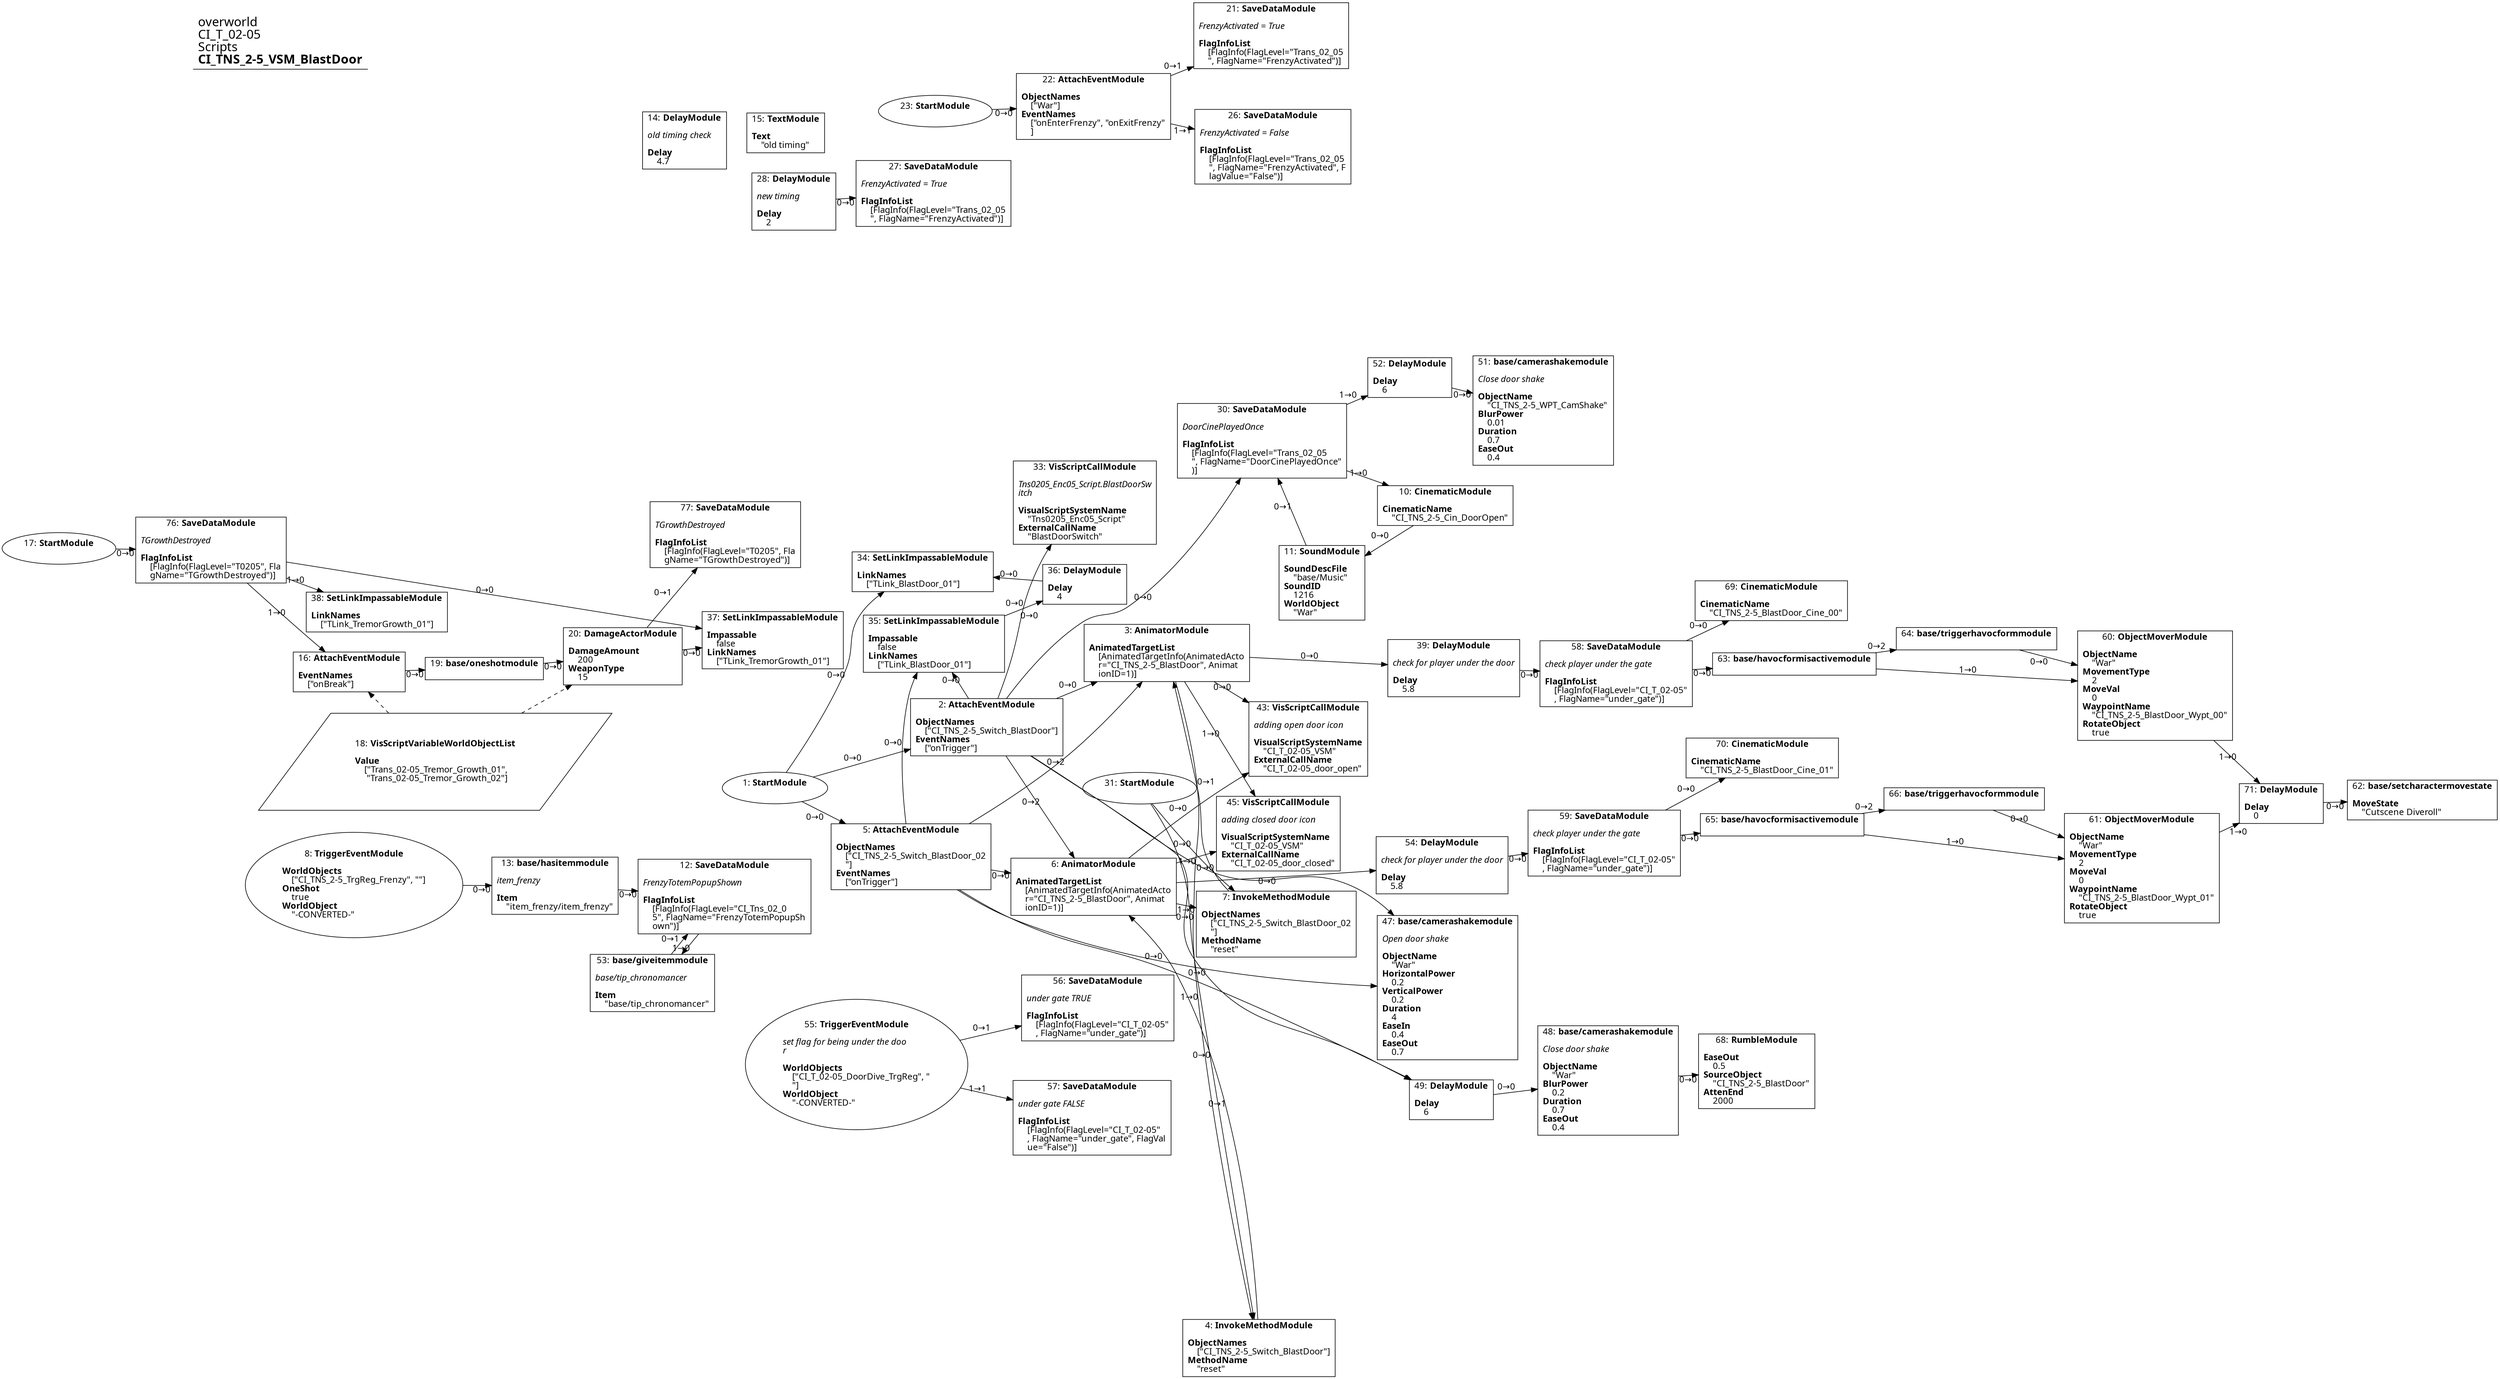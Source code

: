 digraph {
    layout = fdp;
    overlap = prism;
    sep = "+16";
    splines = spline;

    node [ shape = box ];

    graph [ fontname = "Segoe UI" ];
    node [ fontname = "Segoe UI" ];
    edge [ fontname = "Segoe UI" ];

    1 [ label = <1: <b>StartModule</b><br/><br/>> ];
    1 [ shape = oval ]
    1 [ pos = "0.194,-0.19100001!" ];
    1 -> 2 [ label = "0→0" ];
    1 -> 5 [ label = "0→0" ];
    1 -> 34 [ label = "0→0" ];

    2 [ label = <2: <b>AttachEventModule</b><br/><br/><b>ObjectNames</b><br align="left"/>    [&quot;CI_TNS_2-5_Switch_BlastDoor&quot;]<br align="left"/><b>EventNames</b><br align="left"/>    [&quot;onTrigger&quot;]<br align="left"/>> ];
    2 [ pos = "0.44300002,-0.055000003!" ];
    2 -> 3 [ label = "0→0" ];
    2 -> 6 [ label = "0→2" ];
    2 -> 30 [ label = "0→0" ];
    2 -> 33 [ label = "0→0" ];
    2 -> 35 [ label = "0→0" ];
    2 -> 47 [ label = "0→0" ];
    2 -> 49 [ label = "0→0" ];

    3 [ label = <3: <b>AnimatorModule</b><br/><br/><b>AnimatedTargetList</b><br align="left"/>    [AnimatedTargetInfo(AnimatedActo<br align="left"/>    r=&quot;CI_TNS_2-5_BlastDoor&quot;, Animat<br align="left"/>    ionID=1)]<br align="left"/>> ];
    3 [ pos = "0.75500005,-0.055000003!" ];
    3 -> 4 [ label = "1→0" ];
    3 -> 43 [ label = "0→0" ];
    3 -> 45 [ label = "1→0" ];
    3 -> 39 [ label = "0→0" ];

    4 [ label = <4: <b>InvokeMethodModule</b><br/><br/><b>ObjectNames</b><br align="left"/>    [&quot;CI_TNS_2-5_Switch_BlastDoor&quot;]<br align="left"/><b>MethodName</b><br align="left"/>    &quot;reset&quot;<br align="left"/>> ];
    4 -> 6 [ label = "0→1" ];

    5 [ label = <5: <b>AttachEventModule</b><br/><br/><b>ObjectNames</b><br align="left"/>    [&quot;CI_TNS_2-5_Switch_BlastDoor_02<br align="left"/>    &quot;]<br align="left"/><b>EventNames</b><br align="left"/>    [&quot;onTrigger&quot;]<br align="left"/>> ];
    5 [ pos = "0.44300002,-0.328!" ];
    5 -> 6 [ label = "0→0" ];
    5 -> 3 [ label = "0→2" ];
    5 -> 35 [ label = "0→0" ];
    5 -> 47 [ label = "0→0" ];
    5 -> 49 [ label = "0→0" ];

    6 [ label = <6: <b>AnimatorModule</b><br/><br/><b>AnimatedTargetList</b><br align="left"/>    [AnimatedTargetInfo(AnimatedActo<br align="left"/>    r=&quot;CI_TNS_2-5_BlastDoor&quot;, Animat<br align="left"/>    ionID=1)]<br align="left"/>> ];
    6 [ pos = "0.75000006,-0.328!" ];
    6 -> 7 [ label = "1→0" ];
    6 -> 45 [ label = "1→0" ];
    6 -> 43 [ label = "0→0" ];
    6 -> 54 [ label = "0→0" ];

    7 [ label = <7: <b>InvokeMethodModule</b><br/><br/><b>ObjectNames</b><br align="left"/>    [&quot;CI_TNS_2-5_Switch_BlastDoor_02<br align="left"/>    &quot;]<br align="left"/><b>MethodName</b><br align="left"/>    &quot;reset&quot;<br align="left"/>> ];
    7 [ pos = "1.019,-0.351!" ];
    7 -> 3 [ label = "0→1" ];

    8 [ label = <8: <b>TriggerEventModule</b><br/><br/><b>WorldObjects</b><br align="left"/>    [&quot;CI_TNS_2-5_TrgReg_Frenzy&quot;, &quot;&quot;]<br align="left"/><b>OneShot</b><br align="left"/>    true<br align="left"/><b>WorldObject</b><br align="left"/>    &quot;-CONVERTED-&quot;<br align="left"/>> ];
    8 [ shape = oval ]
    8 [ pos = "-0.657,-0.29900002!" ];
    8 -> 13 [ label = "0→0" ];

    10 [ label = <10: <b>CinematicModule</b><br/><br/><b>CinematicName</b><br align="left"/>    &quot;CI_TNS_2-5_Cin_DoorOpen&quot;<br align="left"/>> ];
    10 [ pos = "1.1040001,0.286!" ];
    10 -> 11 [ label = "0→0" ];

    11 [ label = <11: <b>SoundModule</b><br/><br/><b>SoundDescFile</b><br align="left"/>    &quot;base/Music&quot;<br align="left"/><b>SoundID</b><br align="left"/>    1216<br align="left"/><b>WorldObject</b><br align="left"/>    &quot;War&quot;<br align="left"/>> ];
    11 [ pos = "1.0170001,0.13700001!" ];
    11 -> 30 [ label = "0→1" ];

    12 [ label = <12: <b>SaveDataModule</b><br/><br/><i>FrenzyTotemPopupShown<br align="left"/></i><br align="left"/><b>FlagInfoList</b><br align="left"/>    [FlagInfo(FlagLevel=&quot;CI_Tns_02_0<br align="left"/>    5&quot;, FlagName=&quot;FrenzyTotemPopupSh<br align="left"/>    own&quot;)]<br align="left"/>> ];
    12 [ pos = "-0.224,-0.29900002!" ];
    12 -> 53 [ label = "1→0" ];

    13 [ label = <13: <b>base/hasitemmodule</b><br/><br/><i>item_frenzy<br align="left"/></i><br align="left"/><b>Item</b><br align="left"/>    &quot;item_frenzy/item_frenzy&quot;<br align="left"/>> ];
    13 [ pos = "-0.418,-0.29900002!" ];
    13 -> 12 [ label = "0→0" ];

    14 [ label = <14: <b>DelayModule</b><br/><br/><i>old timing check<br align="left"/></i><br align="left"/><b>Delay</b><br align="left"/>    4.7<br align="left"/>> ];
    14 [ pos = "-0.223,1.3330001!" ];

    15 [ label = <15: <b>TextModule</b><br/><br/><b>Text</b><br align="left"/>    &quot;old timing&quot;<br align="left"/>> ];
    15 [ pos = "-0.083000004,1.3330001!" ];

    16 [ label = <16: <b>AttachEventModule</b><br/><br/><b>EventNames</b><br align="left"/>    [&quot;onBreak&quot;]<br align="left"/>> ];
    16 [ pos = "-0.56200004,0.045!" ];
    16 -> 19 [ label = "0→0" ];
    18 -> 16 [ style = dashed ];

    17 [ label = <17: <b>StartModule</b><br/><br/>> ];
    17 [ shape = oval ]
    17 [ pos = "-1.052,0.17!" ];
    17 -> 76 [ label = "0→0" ];

    18 [ label = <18: <b>VisScriptVariableWorldObjectList</b><br/><br/><b>Value</b><br align="left"/>    [&quot;Trans_02-05_Tremor_Growth_01&quot;,<br align="left"/>     &quot;Trans_02-05_Tremor_Growth_02&quot;]<br align="left"/>> ];
    18 [ shape = parallelogram ]
    18 [ pos = "-0.48700002,-0.113000005!" ];

    19 [ label = <19: <b>base/oneshotmodule</b><br/><br/>> ];
    19 [ pos = "-0.38900003,0.045!" ];
    19 -> 20 [ label = "0→0" ];

    20 [ label = <20: <b>DamageActorModule</b><br/><br/><b>DamageAmount</b><br align="left"/>    200<br align="left"/><b>WeaponType</b><br align="left"/>    15<br align="left"/>> ];
    20 [ pos = "-0.24000001,0.045!" ];
    20 -> 37 [ label = "0→0" ];
    20 -> 77 [ label = "0→1" ];
    18 -> 20 [ style = dashed ];

    21 [ label = <21: <b>SaveDataModule</b><br/><br/><i>FrenzyActivated = True<br align="left"/></i><br align="left"/><b>FlagInfoList</b><br align="left"/>    [FlagInfo(FlagLevel=&quot;Trans_02_05<br align="left"/>    &quot;, FlagName=&quot;FrenzyActivated&quot;)]<br align="left"/>> ];
    21 [ pos = "0.58000004,1.508!" ];

    22 [ label = <22: <b>AttachEventModule</b><br/><br/><b>ObjectNames</b><br align="left"/>    [&quot;War&quot;]<br align="left"/><b>EventNames</b><br align="left"/>    [&quot;onEnterFrenzy&quot;, &quot;onExitFrenzy&quot;<br align="left"/>    ]<br align="left"/>> ];
    22 [ pos = "0.317,1.416!" ];
    22 -> 21 [ label = "0→1" ];
    22 -> 26 [ label = "1→1" ];

    23 [ label = <23: <b>StartModule</b><br/><br/>> ];
    23 [ shape = oval ]
    23 [ pos = "0.13900001,1.416!" ];
    23 -> 22 [ label = "0→0" ];

    26 [ label = <26: <b>SaveDataModule</b><br/><br/><i>FrenzyActivated = False<br align="left"/></i><br align="left"/><b>FlagInfoList</b><br align="left"/>    [FlagInfo(FlagLevel=&quot;Trans_02_05<br align="left"/>    &quot;, FlagName=&quot;FrenzyActivated&quot;, F<br align="left"/>    lagValue=&quot;False&quot;)]<br align="left"/>> ];
    26 [ pos = "0.58100003,1.3570001!" ];

    27 [ label = <27: <b>SaveDataModule</b><br/><br/><i>FrenzyActivated = True<br align="left"/></i><br align="left"/><b>FlagInfoList</b><br align="left"/>    [FlagInfo(FlagLevel=&quot;Trans_02_05<br align="left"/>    &quot;, FlagName=&quot;FrenzyActivated&quot;)]<br align="left"/>> ];
    27 [ pos = "0.091000006,1.2520001!" ];

    28 [ label = <28: <b>DelayModule</b><br/><br/><i>new timing<br align="left"/></i><br align="left"/><b>Delay</b><br align="left"/>    2<br align="left"/>> ];
    28 [ pos = "-0.071,1.2520001!" ];
    28 -> 27 [ label = "0→0" ];

    30 [ label = <30: <b>SaveDataModule</b><br/><br/><i>DoorCinePlayedOnce<br align="left"/></i><br align="left"/><b>FlagInfoList</b><br align="left"/>    [FlagInfo(FlagLevel=&quot;Trans_02_05<br align="left"/>    &quot;, FlagName=&quot;DoorCinePlayedOnce&quot;<br align="left"/>    )]<br align="left"/>> ];
    30 [ pos = "0.89000005,0.30900002!" ];
    30 -> 10 [ label = "1→0" ];
    30 -> 52 [ label = "1→0" ];

    31 [ label = <31: <b>StartModule</b><br/><br/>> ];
    31 [ shape = oval ]
    31 [ pos = "0.739,-0.21400002!" ];
    31 -> 4 [ label = "0→0" ];
    31 -> 7 [ label = "0→0" ];

    33 [ label = <33: <b>VisScriptCallModule</b><br/><br/><i>Tns0205_Enc05_Script.BlastDoorSw<br align="left"/>itch<br align="left"/></i><br align="left"/><b>VisualScriptSystemName</b><br align="left"/>    &quot;Tns0205_Enc05_Script&quot;<br align="left"/><b>ExternalCallName</b><br align="left"/>    &quot;BlastDoorSwitch&quot;<br align="left"/>> ];
    33 [ pos = "0.61,0.20500001!" ];

    34 [ label = <34: <b>SetLinkImpassableModule</b><br/><br/><b>LinkNames</b><br align="left"/>    [&quot;TLink_BlastDoor_01&quot;]<br align="left"/>> ];
    34 [ pos = "0.32000002,0.104!" ];

    35 [ label = <35: <b>SetLinkImpassableModule</b><br/><br/><b>Impassable</b><br align="left"/>    false<br align="left"/><b>LinkNames</b><br align="left"/>    [&quot;TLink_BlastDoor_01&quot;]<br align="left"/>> ];
    35 [ pos = "0.347,0.031000001!" ];
    35 -> 36 [ label = "0→0" ];

    36 [ label = <36: <b>DelayModule</b><br/><br/><b>Delay</b><br align="left"/>    4<br align="left"/>> ];
    36 [ pos = "0.62600005,0.091000006!" ];
    36 -> 34 [ label = "0→0" ];

    37 [ label = <37: <b>SetLinkImpassableModule</b><br/><br/><b>Impassable</b><br align="left"/>    false<br align="left"/><b>LinkNames</b><br align="left"/>    [&quot;TLink_TremorGrowth_01&quot;]<br align="left"/>> ];
    37 [ pos = "-0.038000003,0.044000003!" ];

    38 [ label = <38: <b>SetLinkImpassableModule</b><br/><br/><b>LinkNames</b><br align="left"/>    [&quot;TLink_TremorGrowth_01&quot;]<br align="left"/>> ];
    38 [ pos = "-0.62200004,0.14400001!" ];

    39 [ label = <39: <b>DelayModule</b><br/><br/><i>check for player under the door<br align="left"/></i><br align="left"/><b>Delay</b><br align="left"/>    5.8<br align="left"/>> ];
    39 [ pos = "1.2980001,-0.055000003!" ];
    39 -> 58 [ label = "0→0" ];

    43 [ label = <43: <b>VisScriptCallModule</b><br/><br/><i>adding open door icon<br align="left"/></i><br align="left"/><b>VisualScriptSystemName</b><br align="left"/>    &quot;CI_T_02-05_VSM&quot;<br align="left"/><b>ExternalCallName</b><br align="left"/>    &quot;CI_T_02-05_door_open&quot;<br align="left"/>> ];
    43 [ pos = "1.014,-0.16800001!" ];

    45 [ label = <45: <b>VisScriptCallModule</b><br/><br/><i>adding closed door icon<br align="left"/></i><br align="left"/><b>VisualScriptSystemName</b><br align="left"/>    &quot;CI_T_02-05_VSM&quot;<br align="left"/><b>ExternalCallName</b><br align="left"/>    &quot;CI_T_02-05_door_closed&quot;<br align="left"/>> ];
    45 [ pos = "1.014,-0.25100002!" ];

    47 [ label = <47: <b>base/camerashakemodule</b><br/><br/><i>Open door shake<br align="left"/></i><br align="left"/><b>ObjectName</b><br align="left"/>    &quot;War&quot;<br align="left"/><b>HorizontalPower</b><br align="left"/>    0.2<br align="left"/><b>VerticalPower</b><br align="left"/>    0.2<br align="left"/><b>Duration</b><br align="left"/>    4<br align="left"/><b>EaseIn</b><br align="left"/>    0.4<br align="left"/><b>EaseOut</b><br align="left"/>    0.7<br align="left"/>> ];
    47 [ pos = "1.3030001,-0.54800004!" ];

    48 [ label = <48: <b>base/camerashakemodule</b><br/><br/><i>Close door shake<br align="left"/></i><br align="left"/><b>ObjectName</b><br align="left"/>    &quot;War&quot;<br align="left"/><b>BlurPower</b><br align="left"/>    0.2<br align="left"/><b>Duration</b><br align="left"/>    0.7<br align="left"/><b>EaseOut</b><br align="left"/>    0.4<br align="left"/>> ];
    48 [ pos = "1.4890001,-0.643!" ];
    48 -> 68 [ label = "0→0" ];

    49 [ label = <49: <b>DelayModule</b><br/><br/><b>Delay</b><br align="left"/>    6<br align="left"/>> ];
    49 [ pos = "1.3050001,-0.643!" ];
    49 -> 48 [ label = "0→0" ];

    51 [ label = <51: <b>base/camerashakemodule</b><br/><br/><i>Close door shake<br align="left"/></i><br align="left"/><b>ObjectName</b><br align="left"/>    &quot;CI_TNS_2-5_WPT_CamShake&quot;<br align="left"/><b>BlurPower</b><br align="left"/>    0.01<br align="left"/><b>Duration</b><br align="left"/>    0.7<br align="left"/><b>EaseOut</b><br align="left"/>    0.4<br align="left"/>> ];
    51 [ pos = "1.3010001,0.49100003!" ];

    52 [ label = <52: <b>DelayModule</b><br/><br/><b>Delay</b><br align="left"/>    6<br align="left"/>> ];
    52 [ pos = "1.1170001,0.49100003!" ];
    52 -> 51 [ label = "0→0" ];

    53 [ label = <53: <b>base/giveitemmodule</b><br/><br/><i>base/tip_chronomancer<br align="left"/></i><br align="left"/><b>Item</b><br align="left"/>    &quot;base/tip_chronomancer&quot;<br align="left"/>> ];
    53 [ pos = "-0.18800001,-0.546!" ];
    53 -> 12 [ label = "0→1" ];

    54 [ label = <54: <b>DelayModule</b><br/><br/><i>check for player under the door<br align="left"/></i><br align="left"/><b>Delay</b><br align="left"/>    5.8<br align="left"/>> ];
    54 [ pos = "1.297,-0.32700002!" ];
    54 -> 59 [ label = "0→0" ];

    55 [ label = <55: <b>TriggerEventModule</b><br/><br/><i>set flag for being under the doo<br align="left"/>r<br align="left"/></i><br align="left"/><b>WorldObjects</b><br align="left"/>    [&quot;CI_T_02-05_DoorDive_TrgReg&quot;, &quot;<br align="left"/>    &quot;]<br align="left"/><b>WorldObject</b><br align="left"/>    &quot;-CONVERTED-&quot;<br align="left"/>> ];
    55 [ shape = oval ]
    55 [ pos = "0.272,-0.75000006!" ];
    55 -> 56 [ label = "0→1" ];
    55 -> 57 [ label = "1→1" ];

    56 [ label = <56: <b>SaveDataModule</b><br/><br/><i>under gate TRUE<br align="left"/></i><br align="left"/><b>FlagInfoList</b><br align="left"/>    [FlagInfo(FlagLevel=&quot;CI_T_02-05&quot;<br align="left"/>    , FlagName=&quot;under_gate&quot;)]<br align="left"/>> ];
    56 [ pos = "0.536,-0.661!" ];

    57 [ label = <57: <b>SaveDataModule</b><br/><br/><i>under gate FALSE<br align="left"/></i><br align="left"/><b>FlagInfoList</b><br align="left"/>    [FlagInfo(FlagLevel=&quot;CI_T_02-05&quot;<br align="left"/>    , FlagName=&quot;under_gate&quot;, FlagVal<br align="left"/>    ue=&quot;False&quot;)]<br align="left"/>> ];
    57 [ pos = "0.53800005,-0.81700003!" ];

    58 [ label = <58: <b>SaveDataModule</b><br/><br/><i>check player under the gate<br align="left"/></i><br align="left"/><b>FlagInfoList</b><br align="left"/>    [FlagInfo(FlagLevel=&quot;CI_T_02-05&quot;<br align="left"/>    , FlagName=&quot;under_gate&quot;)]<br align="left"/>> ];
    58 [ pos = "1.5130001,-0.055000003!" ];
    58 -> 63 [ label = "0→0" ];
    58 -> 69 [ label = "0→0" ];

    59 [ label = <59: <b>SaveDataModule</b><br/><br/><i>check player under the gate<br align="left"/></i><br align="left"/><b>FlagInfoList</b><br align="left"/>    [FlagInfo(FlagLevel=&quot;CI_T_02-05&quot;<br align="left"/>    , FlagName=&quot;under_gate&quot;)]<br align="left"/>> ];
    59 [ pos = "1.5150001,-0.32700002!" ];
    59 -> 65 [ label = "0→0" ];
    59 -> 70 [ label = "0→0" ];

    60 [ label = <60: <b>ObjectMoverModule</b><br/><br/><b>ObjectName</b><br align="left"/>    &quot;War&quot;<br align="left"/><b>MovementType</b><br align="left"/>    2<br align="left"/><b>MoveVal</b><br align="left"/>    0<br align="left"/><b>WaypointName</b><br align="left"/>    &quot;CI_TNS_2-5_BlastDoor_Wypt_00&quot;<br align="left"/><b>RotateObject</b><br align="left"/>    true<br align="left"/>> ];
    60 [ pos = "2.332,-0.07700001!" ];
    60 -> 71 [ label = "1→0" ];

    61 [ label = <61: <b>ObjectMoverModule</b><br/><br/><b>ObjectName</b><br align="left"/>    &quot;War&quot;<br align="left"/><b>MovementType</b><br align="left"/>    2<br align="left"/><b>MoveVal</b><br align="left"/>    0<br align="left"/><b>WaypointName</b><br align="left"/>    &quot;CI_TNS_2-5_BlastDoor_Wypt_01&quot;<br align="left"/><b>RotateObject</b><br align="left"/>    true<br align="left"/>> ];
    61 [ pos = "2.3200002,-0.35000002!" ];
    61 -> 71 [ label = "1→0" ];

    62 [ label = <62: <b>base/setcharactermovestate</b><br/><br/><b>MoveState</b><br align="left"/>    &quot;Cutscene Diveroll&quot;<br align="left"/>> ];
    62 [ pos = "2.736,-0.238!" ];

    63 [ label = <63: <b>base/havocformisactivemodule</b><br/><br/>> ];
    63 [ pos = "1.741,-0.055000003!" ];
    63 -> 64 [ label = "0→2" ];
    63 -> 60 [ label = "1→0" ];

    64 [ label = <64: <b>base/triggerhavocformmodule</b><br/><br/>> ];
    64 [ pos = "1.9900001,-0.009000001!" ];
    64 -> 60 [ label = "0→0" ];

    65 [ label = <65: <b>base/havocformisactivemodule</b><br/><br/>> ];
    65 [ pos = "1.738,-0.32700002!" ];
    65 -> 66 [ label = "0→2" ];
    65 -> 61 [ label = "1→0" ];

    66 [ label = <66: <b>base/triggerhavocformmodule</b><br/><br/>> ];
    66 [ pos = "1.9870001,-0.28100002!" ];
    66 -> 61 [ label = "0→0" ];

    68 [ label = <68: <b>RumbleModule</b><br/><br/><b>EaseOut</b><br align="left"/>    0.5<br align="left"/><b>SourceObject</b><br align="left"/>    &quot;CI_TNS_2-5_BlastDoor&quot;<br align="left"/><b>AttenEnd</b><br align="left"/>    2000<br align="left"/>> ];
    68 [ pos = "1.7060001,-0.643!" ];

    69 [ label = <69: <b>CinematicModule</b><br/><br/><b>CinematicName</b><br align="left"/>    &quot;CI_TNS_2-5_BlastDoor_Cine_00&quot;<br align="left"/>> ];
    69 [ pos = "1.741,0.055000003!" ];

    70 [ label = <70: <b>CinematicModule</b><br/><br/><b>CinematicName</b><br align="left"/>    &quot;CI_TNS_2-5_BlastDoor_Cine_01&quot;<br align="left"/>> ];
    70 [ pos = "1.738,-0.216!" ];

    71 [ label = <71: <b>DelayModule</b><br/><br/><b>Delay</b><br align="left"/>    0<br align="left"/>> ];
    71 [ pos = "2.542,-0.238!" ];
    71 -> 62 [ label = "0→0" ];

    76 [ label = <76: <b>SaveDataModule</b><br/><br/><i>TGrowthDestroyed<br align="left"/></i><br align="left"/><b>FlagInfoList</b><br align="left"/>    [FlagInfo(FlagLevel=&quot;T0205&quot;, Fla<br align="left"/>    gName=&quot;TGrowthDestroyed&quot;)]<br align="left"/>> ];
    76 [ pos = "-0.87200004,0.171!" ];
    76 -> 38 [ label = "1→0" ];
    76 -> 37 [ label = "0→0" ];
    76 -> 16 [ label = "1→0" ];

    77 [ label = <77: <b>SaveDataModule</b><br/><br/><i>TGrowthDestroyed<br align="left"/></i><br align="left"/><b>FlagInfoList</b><br align="left"/>    [FlagInfo(FlagLevel=&quot;T0205&quot;, Fla<br align="left"/>    gName=&quot;TGrowthDestroyed&quot;)]<br align="left"/>> ];
    77 [ pos = "-0.029000001,0.23900001!" ];

    title [ pos = "-1.0530001,1.5090001!" ];
    title [ shape = underline ];
    title [ label = <<font point-size="20">overworld<br align="left"/>CI_T_02-05<br align="left"/>Scripts<br align="left"/><b>CI_TNS_2-5_VSM_BlastDoor</b><br align="left"/></font>> ];
}
